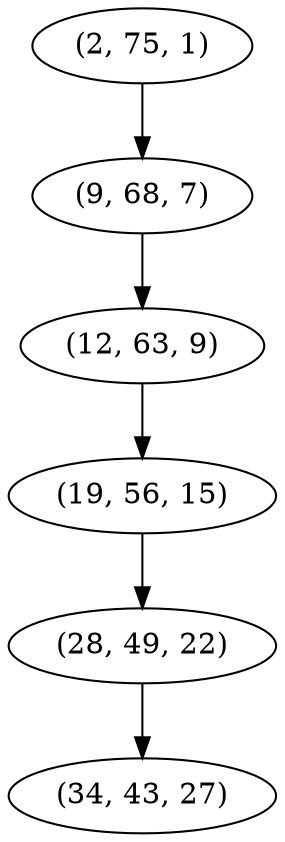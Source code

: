 digraph tree {
    "(2, 75, 1)";
    "(9, 68, 7)";
    "(12, 63, 9)";
    "(19, 56, 15)";
    "(28, 49, 22)";
    "(34, 43, 27)";
    "(2, 75, 1)" -> "(9, 68, 7)";
    "(9, 68, 7)" -> "(12, 63, 9)";
    "(12, 63, 9)" -> "(19, 56, 15)";
    "(19, 56, 15)" -> "(28, 49, 22)";
    "(28, 49, 22)" -> "(34, 43, 27)";
}
